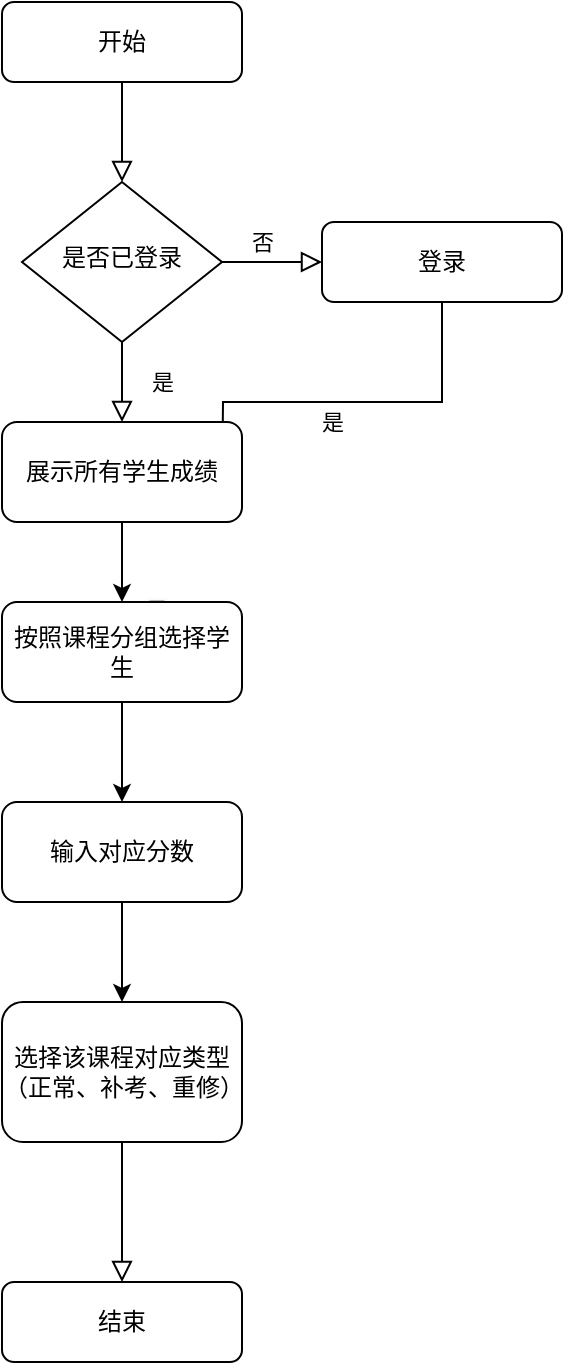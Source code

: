 <mxfile version="21.8.2" type="github">
  <diagram name="第 1 页" id="XCoSUUa8f8nXL_mb6biP">
    <mxGraphModel dx="1434" dy="758" grid="1" gridSize="10" guides="1" tooltips="1" connect="1" arrows="1" fold="1" page="1" pageScale="1" pageWidth="827" pageHeight="1169" math="0" shadow="0">
      <root>
        <mxCell id="0" />
        <mxCell id="1" parent="0" />
        <mxCell id="C3e35mo2uv0TBhLOU0QC-1" value="" style="rounded=0;html=1;jettySize=auto;orthogonalLoop=1;fontSize=11;endArrow=block;endFill=0;endSize=8;strokeWidth=1;shadow=0;labelBackgroundColor=none;edgeStyle=orthogonalEdgeStyle;" edge="1" parent="1" source="C3e35mo2uv0TBhLOU0QC-2" target="C3e35mo2uv0TBhLOU0QC-5">
          <mxGeometry relative="1" as="geometry" />
        </mxCell>
        <mxCell id="C3e35mo2uv0TBhLOU0QC-2" value="开始" style="rounded=1;whiteSpace=wrap;html=1;fontSize=12;glass=0;strokeWidth=1;shadow=0;" vertex="1" parent="1">
          <mxGeometry x="160" y="80" width="120" height="40" as="geometry" />
        </mxCell>
        <mxCell id="C3e35mo2uv0TBhLOU0QC-3" value="是" style="rounded=0;html=1;jettySize=auto;orthogonalLoop=1;fontSize=11;endArrow=block;endFill=0;endSize=8;strokeWidth=1;shadow=0;labelBackgroundColor=none;edgeStyle=orthogonalEdgeStyle;" edge="1" parent="1" source="C3e35mo2uv0TBhLOU0QC-5">
          <mxGeometry y="20" relative="1" as="geometry">
            <mxPoint as="offset" />
            <mxPoint x="220" y="290" as="targetPoint" />
          </mxGeometry>
        </mxCell>
        <mxCell id="C3e35mo2uv0TBhLOU0QC-4" value="否" style="edgeStyle=orthogonalEdgeStyle;rounded=0;html=1;jettySize=auto;orthogonalLoop=1;fontSize=11;endArrow=block;endFill=0;endSize=8;strokeWidth=1;shadow=0;labelBackgroundColor=none;" edge="1" parent="1" source="C3e35mo2uv0TBhLOU0QC-5" target="C3e35mo2uv0TBhLOU0QC-6">
          <mxGeometry x="-0.2" y="10" relative="1" as="geometry">
            <mxPoint as="offset" />
          </mxGeometry>
        </mxCell>
        <mxCell id="C3e35mo2uv0TBhLOU0QC-5" value="是否已登录" style="rhombus;whiteSpace=wrap;html=1;shadow=0;fontFamily=Helvetica;fontSize=12;align=center;strokeWidth=1;spacing=6;spacingTop=-4;" vertex="1" parent="1">
          <mxGeometry x="170" y="170" width="100" height="80" as="geometry" />
        </mxCell>
        <mxCell id="C3e35mo2uv0TBhLOU0QC-6" value="登录" style="rounded=1;whiteSpace=wrap;html=1;fontSize=12;glass=0;strokeWidth=1;shadow=0;" vertex="1" parent="1">
          <mxGeometry x="320" y="190" width="120" height="40" as="geometry" />
        </mxCell>
        <mxCell id="C3e35mo2uv0TBhLOU0QC-7" value="" style="rounded=0;html=1;jettySize=auto;orthogonalLoop=1;fontSize=11;endArrow=block;endFill=0;endSize=8;strokeWidth=1;shadow=0;labelBackgroundColor=none;edgeStyle=orthogonalEdgeStyle;exitX=0.5;exitY=1;exitDx=0;exitDy=0;" edge="1" parent="1" source="C3e35mo2uv0TBhLOU0QC-14" target="C3e35mo2uv0TBhLOU0QC-10">
          <mxGeometry x="0.343" y="20" relative="1" as="geometry">
            <mxPoint as="offset" />
          </mxGeometry>
        </mxCell>
        <mxCell id="C3e35mo2uv0TBhLOU0QC-8" value="是" style="edgeStyle=orthogonalEdgeStyle;rounded=0;html=1;jettySize=auto;orthogonalLoop=1;fontSize=11;endArrow=block;endFill=0;endSize=8;strokeWidth=1;shadow=0;labelBackgroundColor=none;exitX=0.5;exitY=1;exitDx=0;exitDy=0;entryX=1;entryY=0.5;entryDx=0;entryDy=0;" edge="1" parent="1" source="C3e35mo2uv0TBhLOU0QC-6">
          <mxGeometry y="10" relative="1" as="geometry">
            <mxPoint as="offset" />
            <mxPoint x="270" y="330" as="targetPoint" />
          </mxGeometry>
        </mxCell>
        <mxCell id="C3e35mo2uv0TBhLOU0QC-9" value="" style="edgeStyle=orthogonalEdgeStyle;rounded=0;orthogonalLoop=1;jettySize=auto;html=1;exitX=0.5;exitY=1;exitDx=0;exitDy=0;" edge="1" parent="1" source="C3e35mo2uv0TBhLOU0QC-18">
          <mxGeometry relative="1" as="geometry">
            <mxPoint x="220" y="370" as="sourcePoint" />
            <mxPoint x="220" y="480" as="targetPoint" />
          </mxGeometry>
        </mxCell>
        <mxCell id="C3e35mo2uv0TBhLOU0QC-10" value="结束" style="rounded=1;whiteSpace=wrap;html=1;fontSize=12;glass=0;strokeWidth=1;shadow=0;" vertex="1" parent="1">
          <mxGeometry x="160" y="720" width="120" height="40" as="geometry" />
        </mxCell>
        <mxCell id="C3e35mo2uv0TBhLOU0QC-14" value="选择该课程对应类型（正常、补考、重修）" style="rounded=1;whiteSpace=wrap;html=1;fontSize=12;glass=0;strokeWidth=1;shadow=0;" vertex="1" parent="1">
          <mxGeometry x="160" y="580" width="120" height="70" as="geometry" />
        </mxCell>
        <mxCell id="C3e35mo2uv0TBhLOU0QC-15" value="&lt;span style=&quot;color: rgb(0, 0, 0); font-family: Helvetica; font-size: 11px; font-style: normal; font-variant-ligatures: normal; font-variant-caps: normal; font-weight: 400; letter-spacing: normal; orphans: 2; text-align: center; text-indent: 0px; text-transform: none; widows: 2; word-spacing: 0px; -webkit-text-stroke-width: 0px; background-color: rgb(251, 251, 251); text-decoration-thickness: initial; text-decoration-style: initial; text-decoration-color: initial; float: none; display: inline !important;&quot;&gt;是&lt;/span&gt;" style="text;whiteSpace=wrap;html=1;" vertex="1" parent="1">
          <mxGeometry x="230" y="370" width="50" height="40" as="geometry" />
        </mxCell>
        <mxCell id="C3e35mo2uv0TBhLOU0QC-16" value="" style="edgeStyle=orthogonalEdgeStyle;rounded=0;orthogonalLoop=1;jettySize=auto;html=1;" edge="1" parent="1" source="C3e35mo2uv0TBhLOU0QC-17" target="C3e35mo2uv0TBhLOU0QC-18">
          <mxGeometry relative="1" as="geometry" />
        </mxCell>
        <mxCell id="C3e35mo2uv0TBhLOU0QC-17" value="展示所有学生成绩" style="rounded=1;whiteSpace=wrap;html=1;fontSize=12;glass=0;strokeWidth=1;shadow=0;" vertex="1" parent="1">
          <mxGeometry x="160" y="290" width="120" height="50" as="geometry" />
        </mxCell>
        <mxCell id="C3e35mo2uv0TBhLOU0QC-18" value="按照课程分组选择学生" style="rounded=1;whiteSpace=wrap;html=1;fontSize=12;glass=0;strokeWidth=1;shadow=0;" vertex="1" parent="1">
          <mxGeometry x="160" y="380" width="120" height="50" as="geometry" />
        </mxCell>
        <mxCell id="C3e35mo2uv0TBhLOU0QC-23" value="" style="edgeStyle=orthogonalEdgeStyle;rounded=0;orthogonalLoop=1;jettySize=auto;html=1;" edge="1" parent="1" source="C3e35mo2uv0TBhLOU0QC-22" target="C3e35mo2uv0TBhLOU0QC-14">
          <mxGeometry relative="1" as="geometry" />
        </mxCell>
        <mxCell id="C3e35mo2uv0TBhLOU0QC-22" value="输入对应分数" style="rounded=1;whiteSpace=wrap;html=1;fontSize=12;glass=0;strokeWidth=1;shadow=0;" vertex="1" parent="1">
          <mxGeometry x="160" y="480" width="120" height="50" as="geometry" />
        </mxCell>
      </root>
    </mxGraphModel>
  </diagram>
</mxfile>

